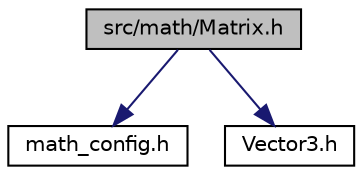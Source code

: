 digraph "src/math/Matrix.h"
{
 // LATEX_PDF_SIZE
  edge [fontname="Helvetica",fontsize="10",labelfontname="Helvetica",labelfontsize="10"];
  node [fontname="Helvetica",fontsize="10",shape=record];
  Node1 [label="src/math/Matrix.h",height=0.2,width=0.4,color="black", fillcolor="grey75", style="filled", fontcolor="black",tooltip=" "];
  Node1 -> Node2 [color="midnightblue",fontsize="10",style="solid"];
  Node2 [label="math_config.h",height=0.2,width=0.4,color="black", fillcolor="white", style="filled",URL="$math__config_8h.html",tooltip=" "];
  Node1 -> Node3 [color="midnightblue",fontsize="10",style="solid"];
  Node3 [label="Vector3.h",height=0.2,width=0.4,color="black", fillcolor="white", style="filled",URL="$_vector3_8h.html",tooltip=" "];
}
